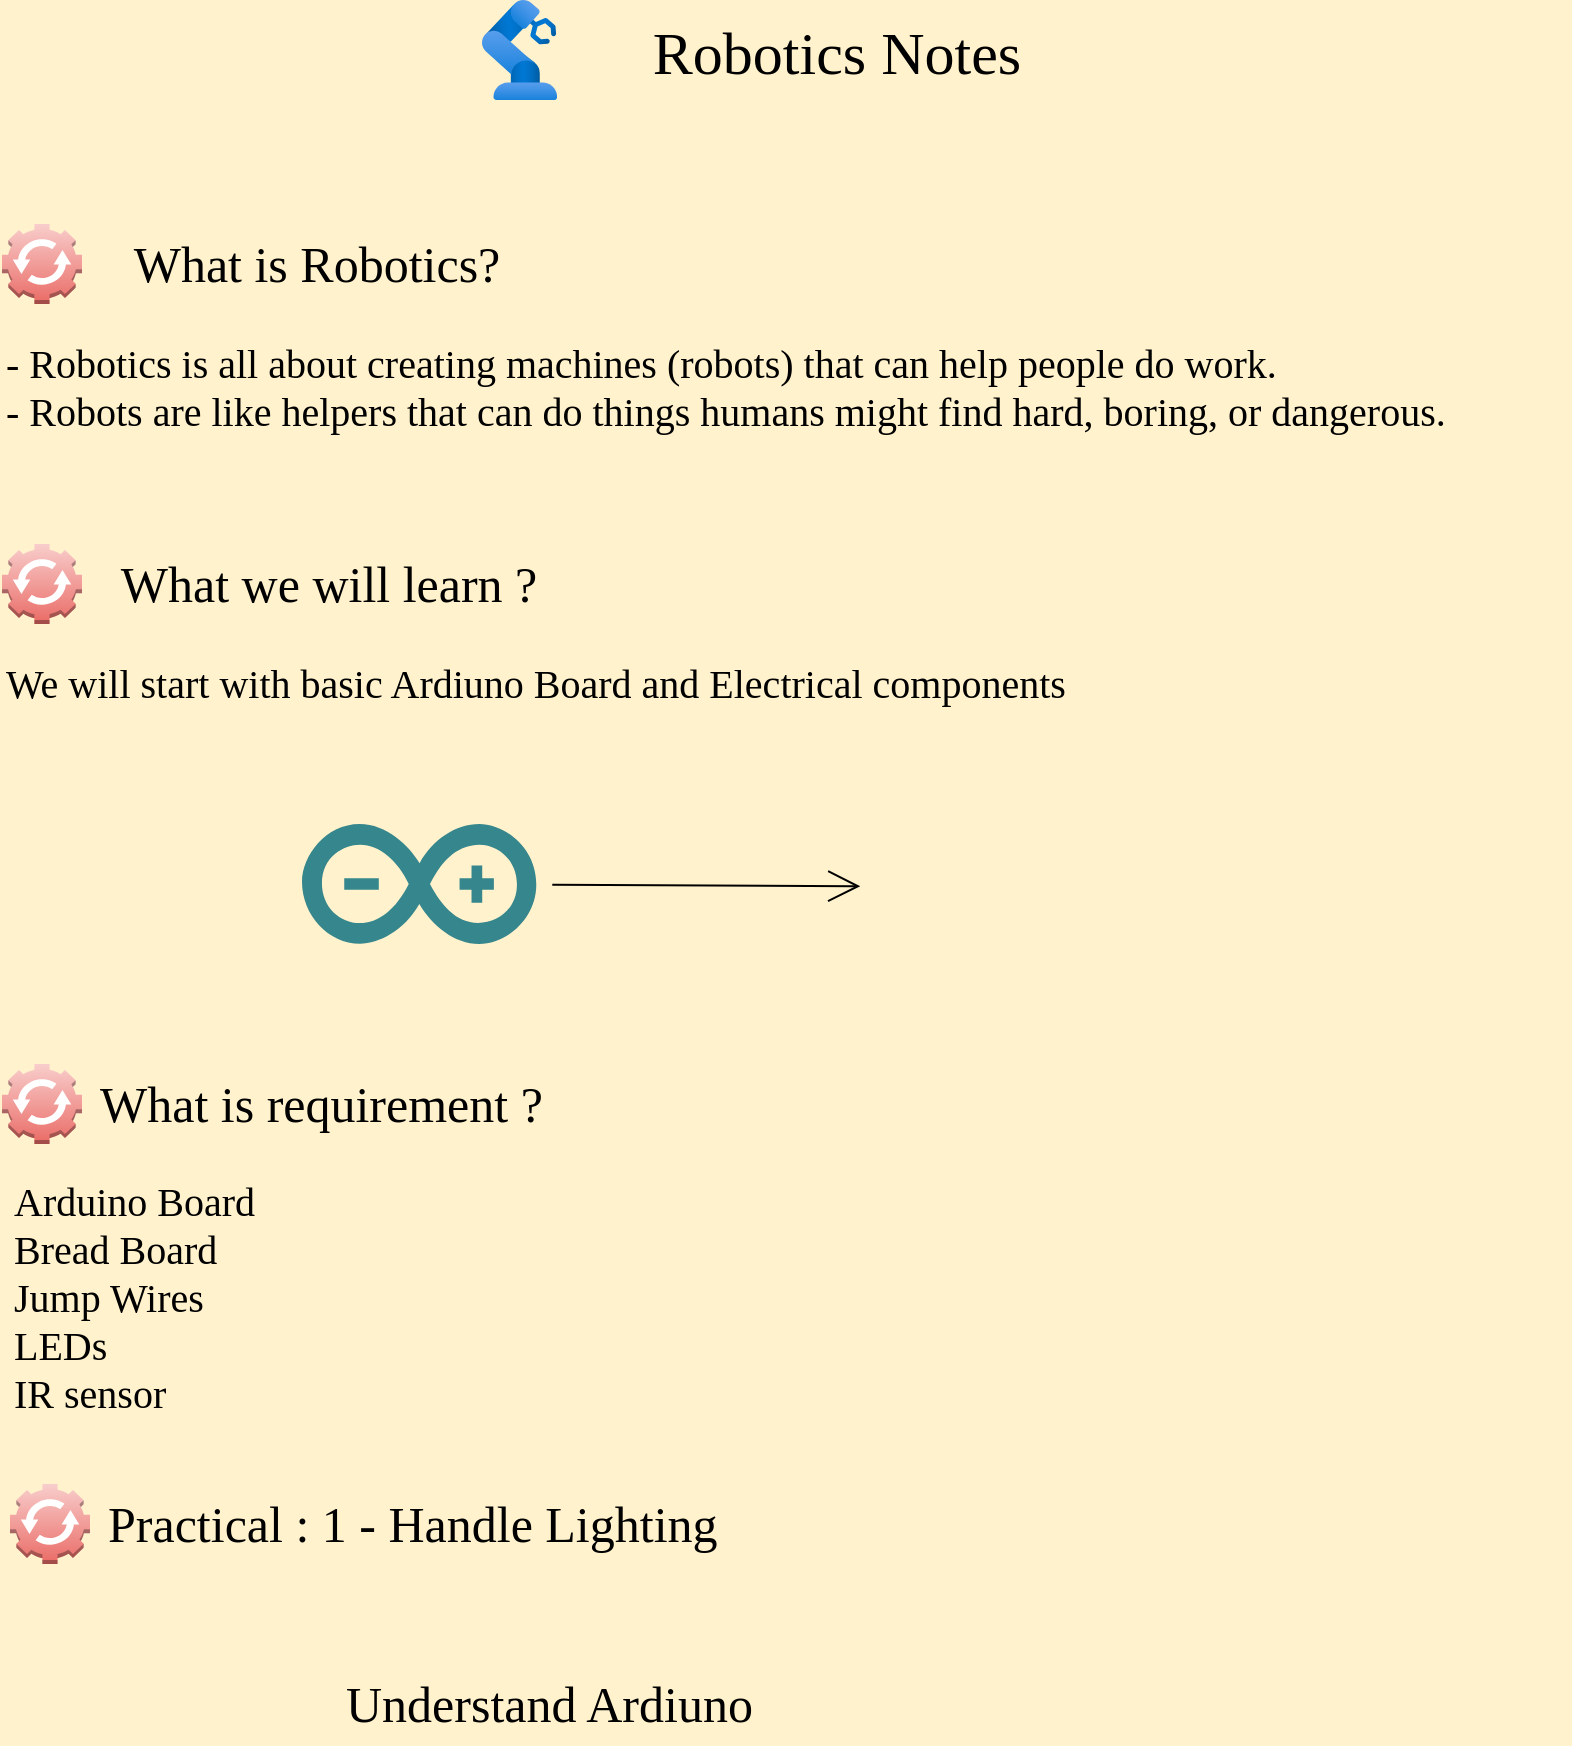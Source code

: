 <mxfile version="24.7.17">
  <diagram name="Page-1" id="C69GGXXoCVCRexYOma0J">
    <mxGraphModel dx="1979" dy="2012" grid="1" gridSize="10" guides="1" tooltips="1" connect="1" arrows="1" fold="1" page="1" pageScale="1" pageWidth="827" pageHeight="1169" background="#FFF2CC" math="0" shadow="0">
      <root>
        <mxCell id="0" />
        <mxCell id="1" parent="0" />
        <mxCell id="4pqcKsT8YAekJ4YOohv6-1" value="Robotics Notes" style="text;html=1;align=center;verticalAlign=middle;resizable=0;points=[];autosize=1;strokeColor=none;fillColor=none;fontSize=30;fontFamily=Comic Sans MS;" vertex="1" parent="1">
          <mxGeometry x="320" y="-1150" width="233" height="48" as="geometry" />
        </mxCell>
        <mxCell id="4pqcKsT8YAekJ4YOohv6-4" value="&lt;div style=&quot;font-size: 25px;&quot;&gt;What is Robotics?&lt;/div&gt;" style="text;html=1;align=center;verticalAlign=middle;resizable=0;points=[];autosize=1;strokeColor=none;fillColor=none;fontSize=25;fontFamily=Comic Sans MS;" vertex="1" parent="1">
          <mxGeometry x="56.56" y="-1040" width="240" height="40" as="geometry" />
        </mxCell>
        <mxCell id="4pqcKsT8YAekJ4YOohv6-3" value="" style="image;aspect=fixed;html=1;points=[];align=center;fontSize=12;image=img/lib/azure2/other/Defender_Industrial_Robot.svg;fontFamily=Architects Daughter;fontSource=https%3A%2F%2Ffonts.googleapis.com%2Fcss%3Ffamily%3DArchitects%2BDaughter;" vertex="1" parent="1">
          <mxGeometry x="260" y="-1152" width="37.56" height="50" as="geometry" />
        </mxCell>
        <mxCell id="4pqcKsT8YAekJ4YOohv6-7" value="" style="outlineConnect=0;dashed=0;verticalLabelPosition=bottom;verticalAlign=top;align=center;html=1;shape=mxgraph.aws3.automation;fillColor=#f8cecc;gradientColor=#ea6b66;fontFamily=Architects Daughter;fontSource=https%3A%2F%2Ffonts.googleapis.com%2Fcss%3Ffamily%3DArchitects%2BDaughter;strokeColor=#b85450;" vertex="1" parent="1">
          <mxGeometry x="20" y="-1040" width="40" height="40" as="geometry" />
        </mxCell>
        <mxCell id="4pqcKsT8YAekJ4YOohv6-9" value="- Robotics is all about creating machines (robots) that can help people do work.&#xa;- Robots are like helpers that can do things humans might find hard, boring, or dangerous." style="text;whiteSpace=wrap;fontFamily=Comic Sans MS;fontSize=20;horizontal=1;" vertex="1" parent="1">
          <mxGeometry x="20" y="-989" width="780" height="120" as="geometry" />
        </mxCell>
        <mxCell id="4pqcKsT8YAekJ4YOohv6-10" value="&lt;div style=&quot;font-size: 25px;&quot;&gt;What is requirement ?&lt;/div&gt;" style="text;html=1;align=left;verticalAlign=middle;resizable=0;points=[];autosize=1;strokeColor=none;fillColor=none;fontSize=25;fontFamily=Comic Sans MS;" vertex="1" parent="1">
          <mxGeometry x="66.56" y="-620" width="290" height="40" as="geometry" />
        </mxCell>
        <mxCell id="4pqcKsT8YAekJ4YOohv6-26" value="&lt;div style=&quot;font-size: 25px;&quot;&gt;Practical : 1 - Handle Lighting&amp;nbsp;&lt;/div&gt;" style="text;html=1;align=left;verticalAlign=middle;resizable=0;points=[];autosize=1;strokeColor=none;fillColor=none;fontSize=25;fontFamily=Comic Sans MS;" vertex="1" parent="1">
          <mxGeometry x="70.56" y="-410" width="370" height="40" as="geometry" />
        </mxCell>
        <mxCell id="4pqcKsT8YAekJ4YOohv6-11" value="" style="outlineConnect=0;dashed=0;verticalLabelPosition=bottom;verticalAlign=top;align=center;html=1;shape=mxgraph.aws3.automation;fillColor=#f8cecc;gradientColor=#ea6b66;fontFamily=Architects Daughter;fontSource=https%3A%2F%2Ffonts.googleapis.com%2Fcss%3Ffamily%3DArchitects%2BDaughter;strokeColor=#b85450;" vertex="1" parent="1">
          <mxGeometry x="20" y="-620" width="40" height="40" as="geometry" />
        </mxCell>
        <mxCell id="4pqcKsT8YAekJ4YOohv6-25" value="" style="outlineConnect=0;dashed=0;verticalLabelPosition=bottom;verticalAlign=top;align=center;html=1;shape=mxgraph.aws3.automation;fillColor=#f8cecc;gradientColor=#ea6b66;fontFamily=Architects Daughter;fontSource=https%3A%2F%2Ffonts.googleapis.com%2Fcss%3Ffamily%3DArchitects%2BDaughter;strokeColor=#b85450;" vertex="1" parent="1">
          <mxGeometry x="24" y="-410" width="40" height="40" as="geometry" />
        </mxCell>
        <mxCell id="4pqcKsT8YAekJ4YOohv6-12" value="Arduino Board&#xa;Bread Board&#xa;Jump Wires&#xa;LEDs&#xa;IR sensor&#xa;&#xa;" style="text;whiteSpace=wrap;fontFamily=Comic Sans MS;fontSize=20;horizontal=1;" vertex="1" parent="1">
          <mxGeometry x="24" y="-570" width="780" height="120" as="geometry" />
        </mxCell>
        <mxCell id="4pqcKsT8YAekJ4YOohv6-17" value="" style="group" vertex="1" connectable="0" parent="1">
          <mxGeometry x="170" y="-770" width="410.14" height="123" as="geometry" />
        </mxCell>
        <mxCell id="4pqcKsT8YAekJ4YOohv6-16" style="edgeStyle=none;curved=1;rounded=0;orthogonalLoop=1;jettySize=auto;html=1;fontFamily=Comic Sans MS;fontSource=https%3A%2F%2Ffonts.googleapis.com%2Fcss%3Ffamily%3DArchitects%2BDaughter;fontSize=20;fontColor=default;startSize=14;endArrow=open;endSize=14;sourcePerimeterSpacing=8;targetPerimeterSpacing=8;" edge="1" parent="4pqcKsT8YAekJ4YOohv6-17" source="4pqcKsT8YAekJ4YOohv6-13" target="4pqcKsT8YAekJ4YOohv6-14">
          <mxGeometry relative="1" as="geometry" />
        </mxCell>
        <mxCell id="4pqcKsT8YAekJ4YOohv6-13" value="" style="dashed=0;outlineConnect=0;html=1;align=center;labelPosition=center;verticalLabelPosition=bottom;verticalAlign=top;shape=mxgraph.weblogos.arduino;fillColor=#36868D;strokeColor=none;fontFamily=Comic Sans MS;fontSize=20;fontColor=default;" vertex="1" parent="4pqcKsT8YAekJ4YOohv6-17">
          <mxGeometry y="30" width="117.14" height="60" as="geometry" />
        </mxCell>
        <mxCell id="4pqcKsT8YAekJ4YOohv6-14" value="" style="shape=image;html=1;verticalAlign=top;verticalLabelPosition=bottom;labelBackgroundColor=#ffffff;imageAspect=0;aspect=fixed;image=https://cdn2.iconfinder.com/data/icons/electronic-13/480/3-electronic-arduino-chipset-icon-2-128.png;align=left;fontFamily=Comic Sans MS;fontSize=20;fontColor=default;fillColor=none;gradientColor=none;" vertex="1" parent="4pqcKsT8YAekJ4YOohv6-17">
          <mxGeometry x="287.14" width="123" height="123" as="geometry" />
        </mxCell>
        <mxCell id="4pqcKsT8YAekJ4YOohv6-18" value="&lt;div style=&quot;font-size: 25px;&quot;&gt;&amp;nbsp; What we will learn ?&lt;/div&gt;" style="text;html=1;align=center;verticalAlign=middle;resizable=0;points=[];autosize=1;strokeColor=none;fillColor=none;fontSize=25;fontFamily=Comic Sans MS;" vertex="1" parent="1">
          <mxGeometry x="41.56" y="-880" width="270" height="40" as="geometry" />
        </mxCell>
        <mxCell id="4pqcKsT8YAekJ4YOohv6-19" value="" style="outlineConnect=0;dashed=0;verticalLabelPosition=bottom;verticalAlign=top;align=center;html=1;shape=mxgraph.aws3.automation;fillColor=#f8cecc;gradientColor=#ea6b66;fontFamily=Architects Daughter;fontSource=https%3A%2F%2Ffonts.googleapis.com%2Fcss%3Ffamily%3DArchitects%2BDaughter;strokeColor=#b85450;" vertex="1" parent="1">
          <mxGeometry x="20" y="-880" width="40" height="40" as="geometry" />
        </mxCell>
        <mxCell id="4pqcKsT8YAekJ4YOohv6-20" value="We will start with basic Ardiuno Board and Electrical components" style="text;whiteSpace=wrap;fontFamily=Comic Sans MS;fontSize=20;horizontal=1;" vertex="1" parent="1">
          <mxGeometry x="20" y="-829" width="780" height="120" as="geometry" />
        </mxCell>
        <mxCell id="4pqcKsT8YAekJ4YOohv6-28" value="&lt;div style=&quot;font-size: 25px;&quot;&gt;Understand Ardiuno&amp;nbsp;&lt;/div&gt;" style="text;html=1;align=left;verticalAlign=middle;resizable=0;points=[];autosize=1;strokeColor=none;fillColor=none;fontSize=25;fontFamily=Comic Sans MS;" vertex="1" parent="1">
          <mxGeometry x="190.07" y="-320" width="270" height="40" as="geometry" />
        </mxCell>
      </root>
    </mxGraphModel>
  </diagram>
</mxfile>
